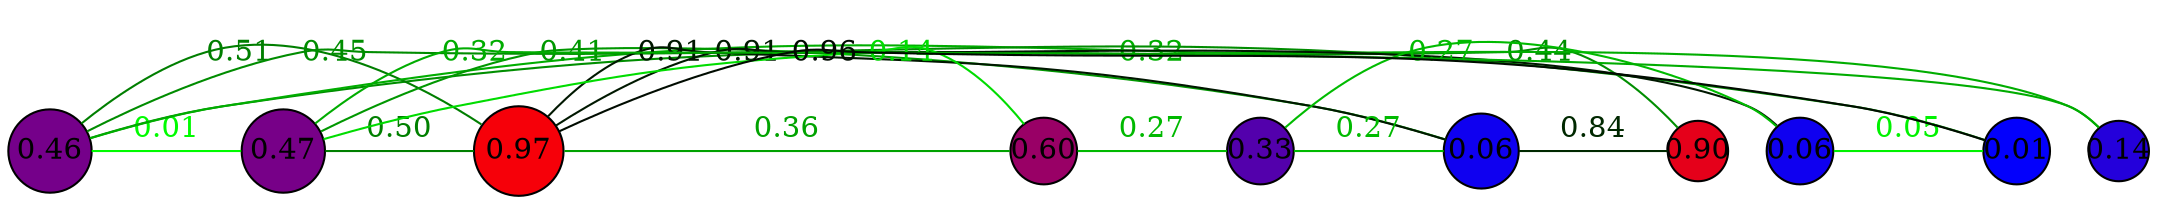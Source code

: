 graph G {
    splines=true;
    overlap=false;
    sep="1.0";
    edge [minlen=2, constraint=false];
    0 [label="0.46", style=filled, fillcolor="#75008a", width=0.55, height=0.55, fixedsize=true, shape=circle];
    1 [label="0.06", style=filled, fillcolor="#0f00f0", width=0.50, height=0.50, fixedsize=true, shape=circle];
    2 [label="0.06", style=filled, fillcolor="#0f00f0", width=0.45, height=0.45, fixedsize=true, shape=circle];
    3 [label="0.47", style=filled, fillcolor="#770088", width=0.55, height=0.55, fixedsize=true, shape=circle];
    4 [label="0.90", style=filled, fillcolor="#e5001a", width=0.40, height=0.40, fixedsize=true, shape=circle];
    5 [label="0.97", style=filled, fillcolor="#f60009", width=0.60, height=0.60, fixedsize=true, shape=circle];
    6 [label="0.60", style=filled, fillcolor="#990066", width=0.45, height=0.45, fixedsize=true, shape=circle];
    7 [label="0.14", style=filled, fillcolor="#2400db", width=0.40, height=0.40, fixedsize=true, shape=circle];
    8 [label="0.01", style=filled, fillcolor="#0300fc", width=0.45, height=0.45, fixedsize=true, shape=circle];
    9 [label="0.33", style=filled, fillcolor="#5300ac", width=0.45, height=0.45, fixedsize=true, shape=circle];
    0 -- 3 [weight=0.01, color="#00fc00", fontcolor="#00fc00", label="0.01"];
    0 -- 4 [weight=0.44, color="#008e00", fontcolor="#008e00", label="0.44"];
    0 -- 5 [weight=0.51, color="#007e00", fontcolor="#007e00", label="0.51"];
    0 -- 7 [weight=0.32, color="#00ad00", fontcolor="#00ad00", label="0.32"];
    0 -- 8 [weight=0.45, color="#008c00", fontcolor="#008c00", label="0.45"];
    1 -- 3 [weight=0.41, color="#009700", fontcolor="#009700", label="0.41"];
    1 -- 4 [weight=0.84, color="#002800", fontcolor="#002800", label="0.84"];
    1 -- 5 [weight=0.91, color="#001700", fontcolor="#001700", label="0.91"];
    1 -- 9 [weight=0.27, color="#00ba00", fontcolor="#00ba00", label="0.27"];
    2 -- 5 [weight=0.91, color="#001800", fontcolor="#001800", label="0.91"];
    2 -- 8 [weight=0.05, color="#00f200", fontcolor="#00f200", label="0.05"];
    2 -- 9 [weight=0.27, color="#00bb00", fontcolor="#00bb00", label="0.27"];
    3 -- 5 [weight=0.50, color="#007f00", fontcolor="#007f00", label="0.50"];
    3 -- 6 [weight=0.14, color="#00dc00", fontcolor="#00dc00", label="0.14"];
    3 -- 7 [weight=0.32, color="#00ac00", fontcolor="#00ac00", label="0.32"];
    5 -- 6 [weight=0.36, color="#00a200", fontcolor="#00a200", label="0.36"];
    5 -- 8 [weight=0.96, color="#000b00", fontcolor="#000b00", label="0.96"];
    6 -- 9 [weight=0.27, color="#00b900", fontcolor="#00b900", label="0.27"];
}
